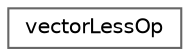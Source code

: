 digraph "Graphical Class Hierarchy"
{
 // LATEX_PDF_SIZE
  bgcolor="transparent";
  edge [fontname=Helvetica,fontsize=10,labelfontname=Helvetica,labelfontsize=10];
  node [fontname=Helvetica,fontsize=10,shape=box,height=0.2,width=0.4];
  rankdir="LR";
  Node0 [id="Node000000",label="vectorLessOp",height=0.2,width=0.4,color="grey40", fillcolor="white", style="filled",URL="$structFoam_1_1vectorLessOp.html",tooltip=" "];
}
